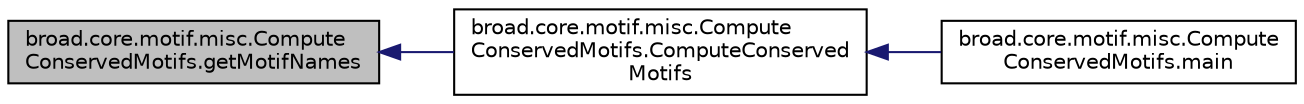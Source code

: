 digraph "broad.core.motif.misc.ComputeConservedMotifs.getMotifNames"
{
  edge [fontname="Helvetica",fontsize="10",labelfontname="Helvetica",labelfontsize="10"];
  node [fontname="Helvetica",fontsize="10",shape=record];
  rankdir="LR";
  Node1 [label="broad.core.motif.misc.Compute\lConservedMotifs.getMotifNames",height=0.2,width=0.4,color="black", fillcolor="grey75", style="filled" fontcolor="black"];
  Node1 -> Node2 [dir="back",color="midnightblue",fontsize="10",style="solid",fontname="Helvetica"];
  Node2 [label="broad.core.motif.misc.Compute\lConservedMotifs.ComputeConserved\lMotifs",height=0.2,width=0.4,color="black", fillcolor="white", style="filled",URL="$classbroad_1_1core_1_1motif_1_1misc_1_1_compute_conserved_motifs.html#a05e3cb6dd1ab74dec72d5d98996a4019"];
  Node2 -> Node3 [dir="back",color="midnightblue",fontsize="10",style="solid",fontname="Helvetica"];
  Node3 [label="broad.core.motif.misc.Compute\lConservedMotifs.main",height=0.2,width=0.4,color="black", fillcolor="white", style="filled",URL="$classbroad_1_1core_1_1motif_1_1misc_1_1_compute_conserved_motifs.html#a1220c0081aaf63c12538ba9d2ae9ffc2"];
}
